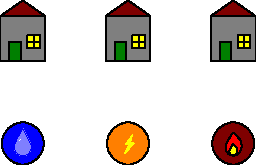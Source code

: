 /******************************************************************************
 *                                 LICENSE                                    *
 ******************************************************************************
 *  This file is part of Mathematics-and-Physics.                             *
 *                                                                            *
 *  Mathematics-and-Physics is free software: you can redistribute it and/or  *
 *  modify it under the terms of the GNU General Public License as published  *
 *  by the Free Software Foundation, either version 3 of the License, or      *
 *  (at your option) any later version.                                       *
 *                                                                            *
 *  Mathematics-and-Physics is distributed in the hope that it will be useful *
 *  but WITHOUT ANY WARRANTY; without even the implied warranty of            *
 *  MERCHANTABILITY or FITNESS FOR A PARTICULAR PURPOSE.  See the             *
 *  GNU General Public License for more details.                              *
 *                                                                            *
 *  You should have received a copy of the GNU General Public License         *
 *  along with Mathematics-and-Physics.  If not, see                          *
 *  <https://www.gnu.org/licenses/>.                                          *
 ******************************************************************************/

/*  Size of the figure.                                                       */
size(128);

/*  Coordinates for the vertices of the graph.                                */
pair[] A = {(-0.5, 1.0), (0.5, 1.0), (1.5, 1.0)};
pair[] B = {(-0.5, 0.0), (0.5, 0.0), (1.5, 0.0)};

/*  Radius of the dots.                                                       */
real radius = 0.2;

/*  Size of the houses.                                                       */
real size = 0.3;

/*  Function for drawing a house with a door and window.                      */
void draw_house(pair center, real size)
{
    /*  The four corners of the house lie on a circle.                        */
    pair V0 = center + scale(size)*expi(0.25*pi);
    pair V1 = center + scale(size)*expi(0.75*pi);
    pair V2 = center + scale(size)*expi(1.25*pi);
    pair V3 = center + scale(size)*expi(1.75*pi);

    /*  The point of the roof is centered.                                    */
    pair roof = center + (0.0, 1.2*size);

    /*  Four points for a rectangular door off to the left side of the house. */
    pair door0 = scale(0.2)*(V3 - V2) + V2;
    pair door1 = scale(0.45)*(V3 - V2) + V2;
    pair door2 = door1 + (0.0, 0.6*size);
    pair door3 = door0 + (0.0, 0.6*size);

    /*  Four points for a window on the right side of the house.              */
    pair window0 = scale(0.6)*(V3-V2) + V2 + (0.0, 0.4*size);
    pair window1 = window0 + (0.0, 0.4*size);
    pair window2 = window1 + (0.4*size, 0.0);
    pair window3 = window0 + (0.4*size, 0.0);

    /*  Four points for the cross-thing that windows have.                    */
    pair pane0 = window0 + (0.0, 0.2*size);
    pair pane1 = window3 + (0.0, 0.2*size);
    pair pane2 = window0 + (0.2*size, 0.0);
    pair pane3 = window1 + (0.2*size, 0.0);

    /*  Draw the house.                                                       */
    filldraw(V0 -- V1 -- V2 -- V3 -- cycle, gray, black);

    /*  Draw and color the roof.                                              */
    filldraw(V0 -- roof -- V1 -- cycle, brown, black);

    /*  Next, do the door.                                                    */
    filldraw(door0 -- door1 -- door2 -- door3 -- cycle, deepgreen, black);

    /*  Finally, draw the window.                                             */
    filldraw(window0 -- window1 -- window2 -- window3 -- cycle, yellow, black);
    draw(pane0 -- pane1);
    draw(pane2 -- pane3);
}
/*  End of draw_house.                                                        */

/*  Function for drawing a water symbol.                                      */
void draw_water(pair center, real size)
{
    /*  Shift the drawing a bit.                                              */
    pair new_center = center - (0.0, 0.45*size);

    /*  The "tip" of the water molecule.                                      */
    pair A = new_center + (0.0, 2.2366*size);

    /*  The location of the reflection in the water.                          */
    pair B = new_center + (-0.3*size, 0.9*size);

    /*  Path for the outline of the water molecule.                           */
    path g = arc(new_center, size, 150.0, 390.0) -- A -- cycle;

    /*  Draw the water molecule.                                              */
    filldraw(g, lightblue, blue + linewidth(0.1pt));

    /*  Path for the reflection.                                              */
    g = rotate(60.0)*ellipse((0.0, 0.0), 0.4*size, 0.2*size);

    /*  Add some reflection.                                                  */
    filldraw(shift(B)*g, white, lightblue);
}
/*  End of draw_water.                                                        */

/*  Function for drawing lightning.                                           */
void draw_lightning(pair center, real size)
{
    /*  Vertices for the lightning.                                           */
    pair A = center + scale(size)*expi(0.35*pi);
    pair B = center - (0.2*size, 0.05*size);
    pair C = center + (0.1*size, -0.1*size);
    pair D = center + scale(size)*expi(1.4*pi);
    pair E = center + (0.6*size, 0.0);
    pair F = center + (0.25*size, 0.15*size);

    /*  Path for the outline of the lightning.                                */
    path g = A -- B -- C -- D -- E -- F -- cycle;

    /*  Draw the lightning.                                                   */
    filldraw(g, yellow, yellow + linewidth(0.1pt));
}
/*  End of draw_lightning.                                                    */

/*  Function for drawing fire.                                                */
void draw_fire(pair center, real size)
{
    /*  Points for the outline of the fire.                                   */
    pair V0 = scale(size)*expi(1.5pi);
    pair V1 = (0.8*size, 0.0);
    pair V2 = scale(0.8*size)*expi(0.15*pi);
    pair V3 = scale(1.2*size)*expi(0.5*pi);
    pair V4 = scale(0.7*size)*expi(0.7*pi);
    pair V5 = scale(0.7*size)*expi(pi);

    /*  Shift for drawing a copy of this, one red one yellow.                 */
    pair shift0 = center - (0.0, 0.15*size);
    pair shift1 = shift0 - (0.0, 0.5*size);

    /*  Path for the fire.                                                    */
    path g = V0 .. V1 .. V2 .. {NW}V3{SW} .. V4 .. V5 .. cycle;

    /*  Draw the fire.                                                        */
    filldraw(shift(shift0)*g, red);
    filldraw(shift(shift1)*scale(0.5)*g, yellow);
}
/*  End of draw_fire.                                                         */

/*  Draw the houses.                                                          */
draw_house(A[0], size);
draw_house(A[1], size);
draw_house(A[2], size);

/*  Draw circles to indicate the three utilities.                             */
filldraw(circle(B[0], radius), blue, black);
filldraw(circle(B[1], radius), orange, black);
filldraw(circle(B[2], radius), deepred, black);

/*  Draw symbols for the three utilities.                                     */
draw_water(B[0], 0.08);
draw_lightning(B[1], 0.1);
draw_fire(B[2], 0.1);
